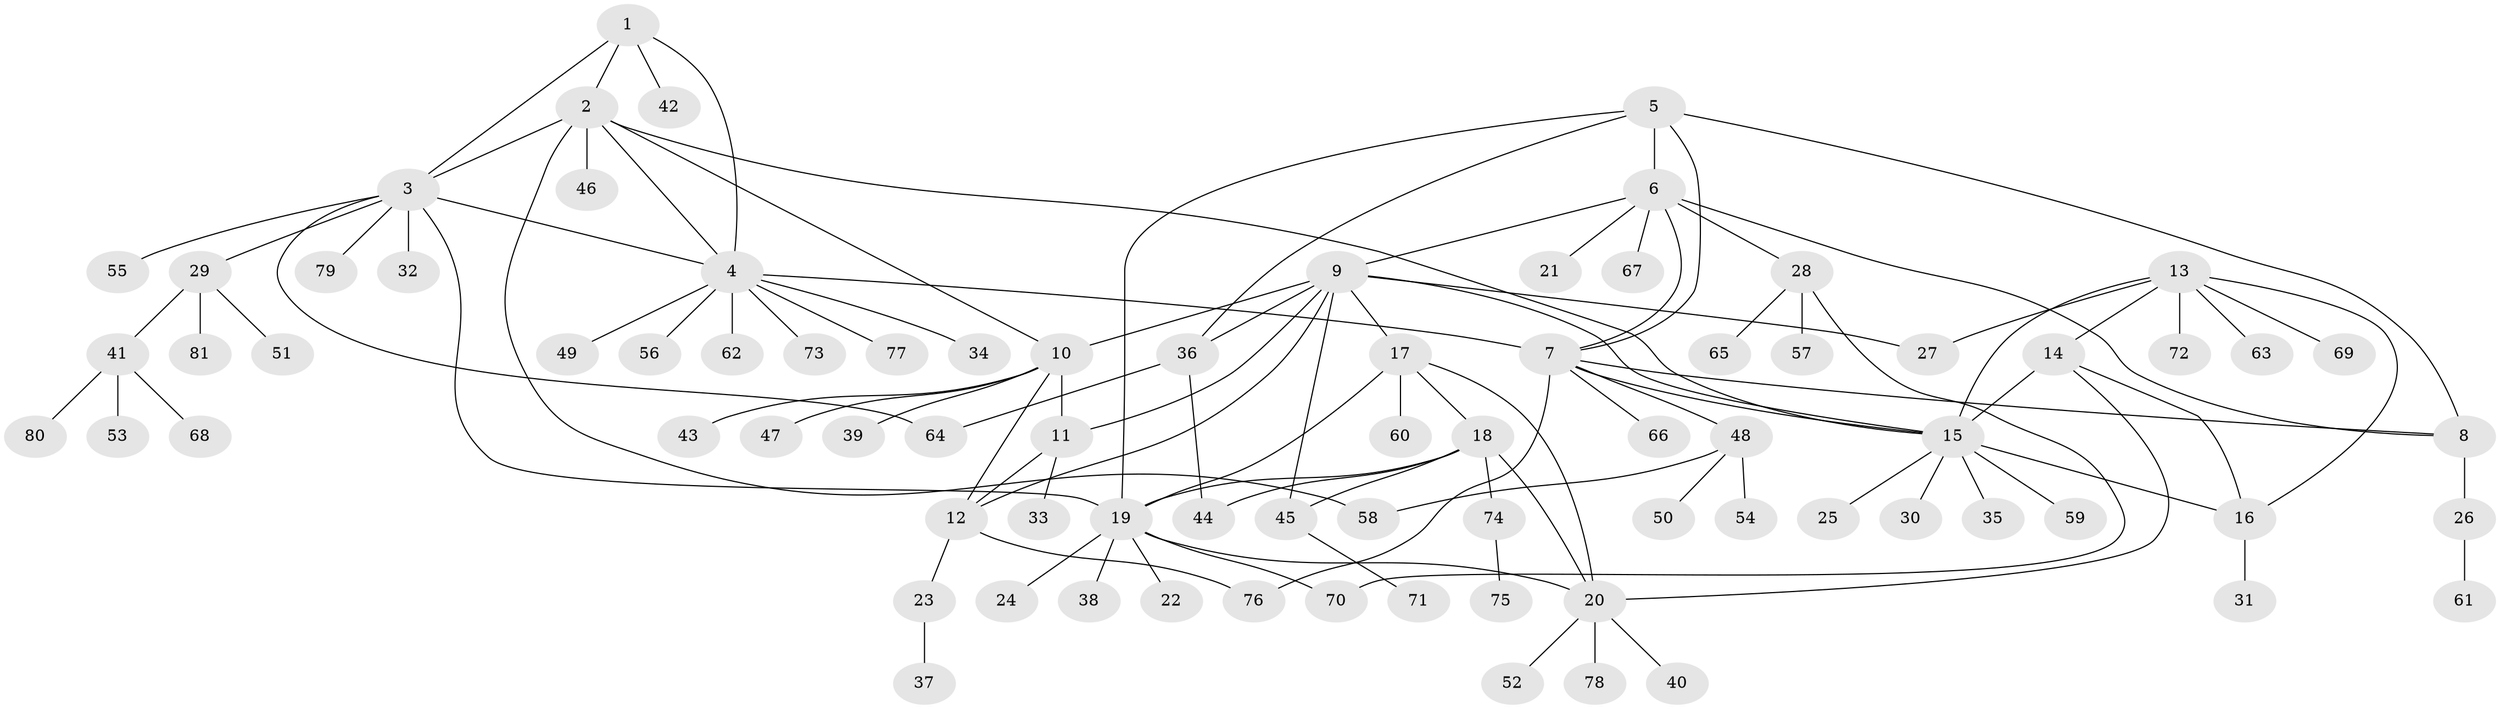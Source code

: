 // Generated by graph-tools (version 1.1) at 2025/11/02/27/25 16:11:37]
// undirected, 81 vertices, 109 edges
graph export_dot {
graph [start="1"]
  node [color=gray90,style=filled];
  1;
  2;
  3;
  4;
  5;
  6;
  7;
  8;
  9;
  10;
  11;
  12;
  13;
  14;
  15;
  16;
  17;
  18;
  19;
  20;
  21;
  22;
  23;
  24;
  25;
  26;
  27;
  28;
  29;
  30;
  31;
  32;
  33;
  34;
  35;
  36;
  37;
  38;
  39;
  40;
  41;
  42;
  43;
  44;
  45;
  46;
  47;
  48;
  49;
  50;
  51;
  52;
  53;
  54;
  55;
  56;
  57;
  58;
  59;
  60;
  61;
  62;
  63;
  64;
  65;
  66;
  67;
  68;
  69;
  70;
  71;
  72;
  73;
  74;
  75;
  76;
  77;
  78;
  79;
  80;
  81;
  1 -- 2;
  1 -- 3;
  1 -- 4;
  1 -- 42;
  2 -- 3;
  2 -- 4;
  2 -- 10;
  2 -- 15;
  2 -- 46;
  2 -- 58;
  3 -- 4;
  3 -- 19;
  3 -- 29;
  3 -- 32;
  3 -- 55;
  3 -- 64;
  3 -- 79;
  4 -- 7;
  4 -- 34;
  4 -- 49;
  4 -- 56;
  4 -- 62;
  4 -- 73;
  4 -- 77;
  5 -- 6;
  5 -- 7;
  5 -- 8;
  5 -- 19;
  5 -- 36;
  6 -- 7;
  6 -- 8;
  6 -- 9;
  6 -- 21;
  6 -- 28;
  6 -- 67;
  7 -- 8;
  7 -- 15;
  7 -- 48;
  7 -- 66;
  7 -- 76;
  8 -- 26;
  9 -- 10;
  9 -- 11;
  9 -- 12;
  9 -- 15;
  9 -- 17;
  9 -- 27;
  9 -- 36;
  9 -- 45;
  10 -- 11;
  10 -- 12;
  10 -- 39;
  10 -- 43;
  10 -- 47;
  11 -- 12;
  11 -- 33;
  12 -- 23;
  12 -- 76;
  13 -- 14;
  13 -- 15;
  13 -- 16;
  13 -- 27;
  13 -- 63;
  13 -- 69;
  13 -- 72;
  14 -- 15;
  14 -- 16;
  14 -- 20;
  15 -- 16;
  15 -- 25;
  15 -- 30;
  15 -- 35;
  15 -- 59;
  16 -- 31;
  17 -- 18;
  17 -- 19;
  17 -- 20;
  17 -- 60;
  18 -- 19;
  18 -- 20;
  18 -- 44;
  18 -- 45;
  18 -- 74;
  19 -- 20;
  19 -- 22;
  19 -- 24;
  19 -- 38;
  19 -- 70;
  20 -- 40;
  20 -- 52;
  20 -- 78;
  23 -- 37;
  26 -- 61;
  28 -- 57;
  28 -- 65;
  28 -- 70;
  29 -- 41;
  29 -- 51;
  29 -- 81;
  36 -- 44;
  36 -- 64;
  41 -- 53;
  41 -- 68;
  41 -- 80;
  45 -- 71;
  48 -- 50;
  48 -- 54;
  48 -- 58;
  74 -- 75;
}
